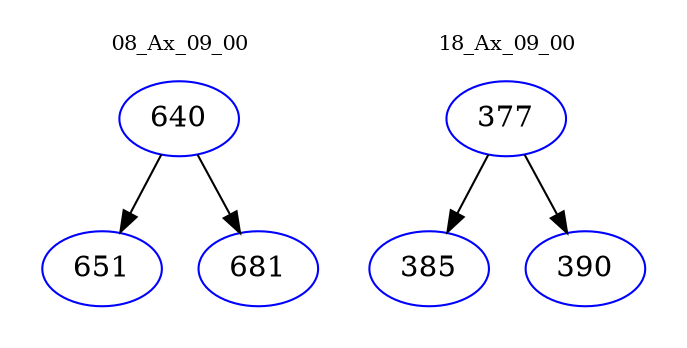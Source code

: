 digraph{
subgraph cluster_0 {
color = white
label = "08_Ax_09_00";
fontsize=10;
T0_640 [label="640", color="blue"]
T0_640 -> T0_651 [color="black"]
T0_651 [label="651", color="blue"]
T0_640 -> T0_681 [color="black"]
T0_681 [label="681", color="blue"]
}
subgraph cluster_1 {
color = white
label = "18_Ax_09_00";
fontsize=10;
T1_377 [label="377", color="blue"]
T1_377 -> T1_385 [color="black"]
T1_385 [label="385", color="blue"]
T1_377 -> T1_390 [color="black"]
T1_390 [label="390", color="blue"]
}
}

